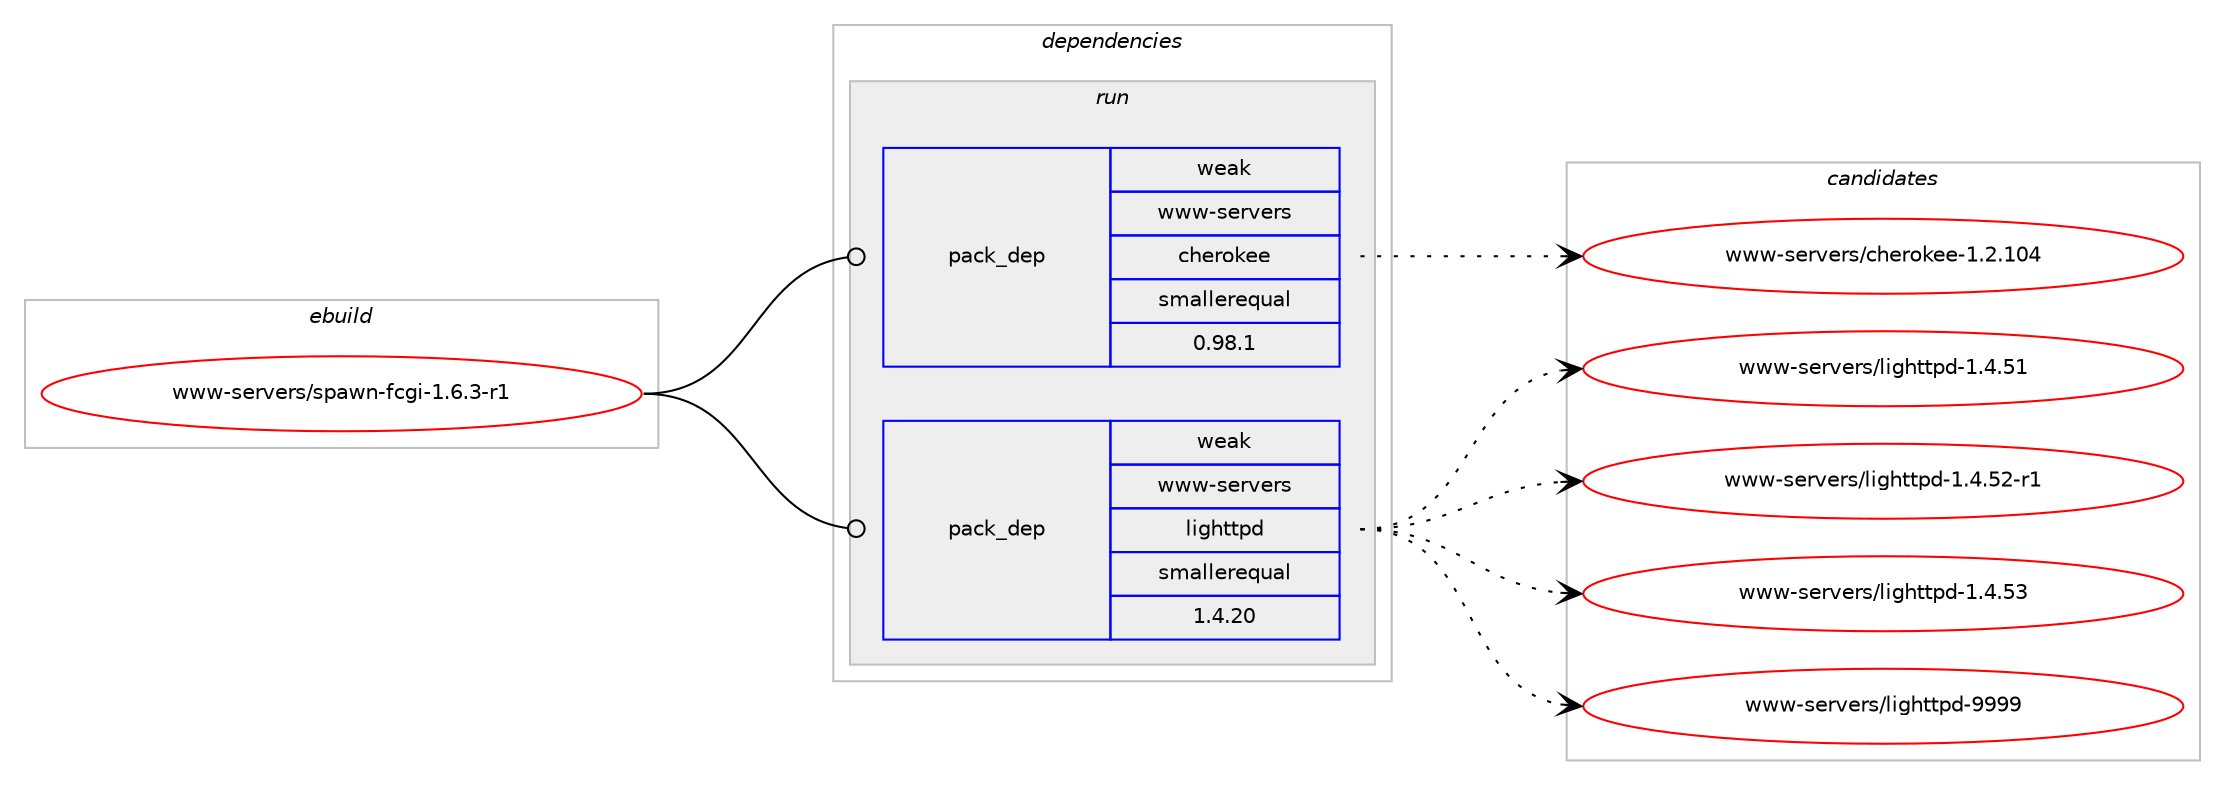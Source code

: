 digraph prolog {

# *************
# Graph options
# *************

newrank=true;
concentrate=true;
compound=true;
graph [rankdir=LR,fontname=Helvetica,fontsize=10,ranksep=1.5];#, ranksep=2.5, nodesep=0.2];
edge  [arrowhead=vee];
node  [fontname=Helvetica,fontsize=10];

# **********
# The ebuild
# **********

subgraph cluster_leftcol {
color=gray;
rank=same;
label=<<i>ebuild</i>>;
id [label="www-servers/spawn-fcgi-1.6.3-r1", color=red, width=4, href="../www-servers/spawn-fcgi-1.6.3-r1.svg"];
}

# ****************
# The dependencies
# ****************

subgraph cluster_midcol {
color=gray;
label=<<i>dependencies</i>>;
subgraph cluster_compile {
fillcolor="#eeeeee";
style=filled;
label=<<i>compile</i>>;
}
subgraph cluster_compileandrun {
fillcolor="#eeeeee";
style=filled;
label=<<i>compile and run</i>>;
}
subgraph cluster_run {
fillcolor="#eeeeee";
style=filled;
label=<<i>run</i>>;
subgraph pack6122 {
dependency7542 [label=<<TABLE BORDER="0" CELLBORDER="1" CELLSPACING="0" CELLPADDING="4" WIDTH="220"><TR><TD ROWSPAN="6" CELLPADDING="30">pack_dep</TD></TR><TR><TD WIDTH="110">weak</TD></TR><TR><TD>www-servers</TD></TR><TR><TD>cherokee</TD></TR><TR><TD>smallerequal</TD></TR><TR><TD>0.98.1</TD></TR></TABLE>>, shape=none, color=blue];
}
id:e -> dependency7542:w [weight=20,style="solid",arrowhead="odot"];
subgraph pack6123 {
dependency7543 [label=<<TABLE BORDER="0" CELLBORDER="1" CELLSPACING="0" CELLPADDING="4" WIDTH="220"><TR><TD ROWSPAN="6" CELLPADDING="30">pack_dep</TD></TR><TR><TD WIDTH="110">weak</TD></TR><TR><TD>www-servers</TD></TR><TR><TD>lighttpd</TD></TR><TR><TD>smallerequal</TD></TR><TR><TD>1.4.20</TD></TR></TABLE>>, shape=none, color=blue];
}
id:e -> dependency7543:w [weight=20,style="solid",arrowhead="odot"];
}
}

# **************
# The candidates
# **************

subgraph cluster_choices {
rank=same;
color=gray;
label=<<i>candidates</i>>;

subgraph choice6122 {
color=black;
nodesep=1;
choice1191191194511510111411810111411547991041011141111071011014549465046494852 [label="www-servers/cherokee-1.2.104", color=red, width=4,href="../www-servers/cherokee-1.2.104.svg"];
dependency7542:e -> choice1191191194511510111411810111411547991041011141111071011014549465046494852:w [style=dotted,weight="100"];
}
subgraph choice6123 {
color=black;
nodesep=1;
choice119119119451151011141181011141154710810510310411611611210045494652465349 [label="www-servers/lighttpd-1.4.51", color=red, width=4,href="../www-servers/lighttpd-1.4.51.svg"];
choice1191191194511510111411810111411547108105103104116116112100454946524653504511449 [label="www-servers/lighttpd-1.4.52-r1", color=red, width=4,href="../www-servers/lighttpd-1.4.52-r1.svg"];
choice119119119451151011141181011141154710810510310411611611210045494652465351 [label="www-servers/lighttpd-1.4.53", color=red, width=4,href="../www-servers/lighttpd-1.4.53.svg"];
choice11911911945115101114118101114115471081051031041161161121004557575757 [label="www-servers/lighttpd-9999", color=red, width=4,href="../www-servers/lighttpd-9999.svg"];
dependency7543:e -> choice119119119451151011141181011141154710810510310411611611210045494652465349:w [style=dotted,weight="100"];
dependency7543:e -> choice1191191194511510111411810111411547108105103104116116112100454946524653504511449:w [style=dotted,weight="100"];
dependency7543:e -> choice119119119451151011141181011141154710810510310411611611210045494652465351:w [style=dotted,weight="100"];
dependency7543:e -> choice11911911945115101114118101114115471081051031041161161121004557575757:w [style=dotted,weight="100"];
}
}

}
